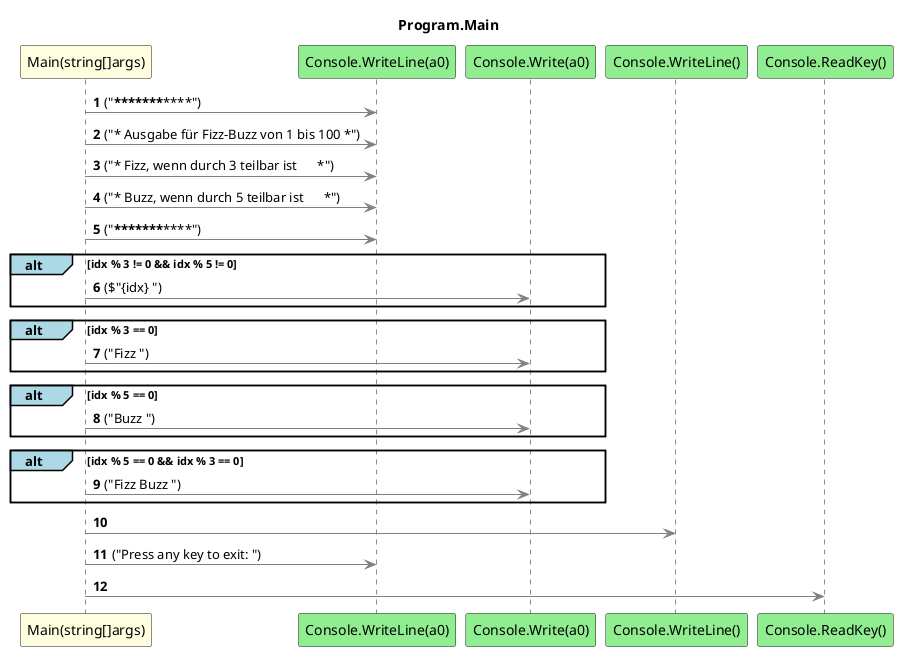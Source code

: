 @startuml Program.Main
title Program.Main
participant "Main(string[]args)" as Main_p0 #LightYellow
participant "Console.WriteLine(a0)" as Console_WriteLine_a0 #LightGreen
participant "Console.Write(a0)" as Console_Write_a0 #LightGreen
participant "Console.WriteLine()" as Console_WriteLine #LightGreen
participant "Console.ReadKey()" as Console_ReadKey #LightGreen
autonumber
Main_p0 -[#grey]> Console_WriteLine_a0 : ("***************************************")
Main_p0 -[#grey]> Console_WriteLine_a0 : ("* Ausgabe für Fizz-Buzz von 1 bis 100 *")
Main_p0 -[#grey]> Console_WriteLine_a0 : ("* Fizz, wenn durch 3 teilbar ist      *")
Main_p0 -[#grey]> Console_WriteLine_a0 : ("* Buzz, wenn durch 5 teilbar ist      *")
Main_p0 -[#grey]> Console_WriteLine_a0 : ("***************************************")
alt#LightBlue idx % 3 != 0 && idx % 5 != 0
    Main_p0 -[#grey]> Console_Write_a0 : ($"{idx} ")
end
alt#LightBlue idx % 3 == 0
    Main_p0 -[#grey]> Console_Write_a0 : ("Fizz ")
end
alt#LightBlue idx % 5 == 0
    Main_p0 -[#grey]> Console_Write_a0 : ("Buzz ")
end
alt#LightBlue idx % 5 == 0 && idx % 3 == 0
    Main_p0 -[#grey]> Console_Write_a0 : ("Fizz Buzz ")
end
Main_p0 -[#grey]> Console_WriteLine
Main_p0 -[#grey]> Console_WriteLine_a0 : ("Press any key to exit: ")
Main_p0 -[#grey]> Console_ReadKey
@enduml
